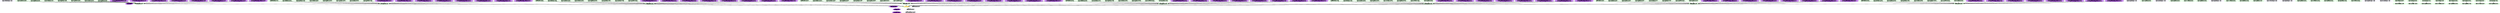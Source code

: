 digraph "g" {
	size = "30,30"
"rsc_c001n09_monitor_5000 <none>" [ style="dashed" color="blue" fontcolor="black" ]
"DcIPaddr_monitor_5000 c001n09" [ style="dashed" color="blue" fontcolor="black" ]
"rsc_c001n08_monitor_5000 <none>" [ style="dashed" color="blue" fontcolor="black" ]
"rsc_c001n08_delete_0 c001n02" [ style=bold color="green" fontcolor="black" ]
"rsc_c001n02_monitor_5000 <none>" [ style="dashed" color="blue" fontcolor="black" ]
"rsc_c001n06_delete_0 c001n02" [ style=bold color="green" fontcolor="black" ]
"rsc_c001n07_delete_0 c001n02" [ style=bold color="green" fontcolor="black" ]
"rsc_c001n08_delete_0 c001n03" [ style=bold color="green" fontcolor="black" ]
"rsc_c001n03_monitor_5000 <none>" [ style="dashed" color="blue" fontcolor="black" ]
"rsc_c001n07_delete_0 c001n03" [ style=bold color="green" fontcolor="black" ]
"rsc_c001n02_delete_0 c001n03" [ style=bold color="green" fontcolor="black" ]
"rsc_c001n08_delete_0 c001n04" [ style=bold color="green" fontcolor="black" ]
"rsc_c001n04_monitor_5000 <none>" [ style="dashed" color="blue" fontcolor="black" ]
"rsc_c001n05_monitor_5000 <none>" [ style="dashed" color="blue" fontcolor="black" ]
"rsc_c001n08_delete_0 c001n06" [ style=bold color="green" fontcolor="black" ]
"rsc_c001n09_delete_0 c001n06" [ style=bold color="green" fontcolor="black" ]
"rsc_c001n02_delete_0 c001n06" [ style=bold color="green" fontcolor="black" ]
"rsc_c001n03_delete_0 c001n06" [ style=bold color="green" fontcolor="black" ]
"rsc_c001n04_delete_0 c001n06" [ style=bold color="green" fontcolor="black" ]
"rsc_c001n06_monitor_5000 <none>" [ style="dashed" color="blue" fontcolor="black" ]
"rsc_c001n07_monitor_5000 <none>" [ style="dashed" color="blue" fontcolor="black" ]
"probe_complete" [ style=bold color="green" fontcolor="orange" ]
"probe_complete c001n09" [ style=bold color="green" fontcolor="black" ]
"rsc_c001n02_status_0 c001n09" [ style=bold color="green" fontcolor="black" ]
"rsc_c001n03_status_0 c001n09" [ style=bold color="green" fontcolor="black" ]
"rsc_c001n04_status_0 c001n09" [ style=bold color="green" fontcolor="black" ]
"rsc_c001n05_status_0 c001n09" [ style=bold color="green" fontcolor="black" ]
"rsc_c001n06_status_0 c001n09" [ style=bold color="green" fontcolor="black" ]
"rsc_c001n07_status_0 c001n09" [ style=bold color="green" fontcolor="black" ]
"rsc_c001n08_status_0 c001n09" [ style=bold color="green" fontcolor="black" ]
"DoFencing:child_DoFencing:0_status_0 c001n09" [ font_color=black style=filled fillcolor=purple ]
"DoFencing:child_DoFencing:1_status_0 c001n09" [ font_color=black style=filled fillcolor=purple ]
"DoFencing:child_DoFencing:2_status_0 c001n09" [ font_color=black style=filled fillcolor=purple ]
"DoFencing:child_DoFencing:3_status_0 c001n09" [ font_color=black style=filled fillcolor=purple ]
"DoFencing:child_DoFencing:4_status_0 c001n09" [ font_color=black style=filled fillcolor=purple ]
"DoFencing:child_DoFencing:5_status_0 c001n09" [ font_color=black style=filled fillcolor=purple ]
"DoFencing:child_DoFencing:6_status_0 c001n09" [ font_color=black style=filled fillcolor=purple ]
"DoFencing:child_DoFencing:7_status_0 c001n09" [ font_color=black style=filled fillcolor=purple ]
"probe_complete c001n02" [ style=bold color="green" fontcolor="black" ]
"DcIPaddr_status_0 c001n02" [ style=bold color="green" fontcolor="black" ]
"rsc_c001n09_status_0 c001n02" [ style=bold color="green" fontcolor="black" ]
"rsc_c001n03_status_0 c001n02" [ style=bold color="green" fontcolor="black" ]
"rsc_c001n04_status_0 c001n02" [ style=bold color="green" fontcolor="black" ]
"rsc_c001n05_status_0 c001n02" [ style=bold color="green" fontcolor="black" ]
"rsc_c001n06_status_0 c001n02" [ style=bold color="green" fontcolor="black" ]
"rsc_c001n07_status_0 c001n02" [ style=bold color="green" fontcolor="black" ]
"rsc_c001n08_status_0 c001n02" [ style=bold color="green" fontcolor="black" ]
"DoFencing:child_DoFencing:0_status_0 c001n02" [ font_color=black style=filled fillcolor=purple ]
"DoFencing:child_DoFencing:1_status_0 c001n02" [ font_color=black style=filled fillcolor=purple ]
"DoFencing:child_DoFencing:2_status_0 c001n02" [ font_color=black style=filled fillcolor=purple ]
"DoFencing:child_DoFencing:3_status_0 c001n02" [ font_color=black style=filled fillcolor=purple ]
"DoFencing:child_DoFencing:4_status_0 c001n02" [ font_color=black style=filled fillcolor=purple ]
"DoFencing:child_DoFencing:5_status_0 c001n02" [ font_color=black style=filled fillcolor=purple ]
"DoFencing:child_DoFencing:6_status_0 c001n02" [ font_color=black style=filled fillcolor=purple ]
"DoFencing:child_DoFencing:7_status_0 c001n02" [ font_color=black style=filled fillcolor=purple ]
"probe_complete c001n03" [ style=bold color="green" fontcolor="black" ]
"DcIPaddr_status_0 c001n03" [ style=bold color="green" fontcolor="black" ]
"rsc_c001n09_status_0 c001n03" [ style=bold color="green" fontcolor="black" ]
"rsc_c001n02_status_0 c001n03" [ style=bold color="green" fontcolor="black" ]
"rsc_c001n04_status_0 c001n03" [ style=bold color="green" fontcolor="black" ]
"rsc_c001n05_status_0 c001n03" [ style=bold color="green" fontcolor="black" ]
"rsc_c001n06_status_0 c001n03" [ style=bold color="green" fontcolor="black" ]
"rsc_c001n07_status_0 c001n03" [ style=bold color="green" fontcolor="black" ]
"rsc_c001n08_status_0 c001n03" [ style=bold color="green" fontcolor="black" ]
"DoFencing:child_DoFencing:0_status_0 c001n03" [ font_color=black style=filled fillcolor=purple ]
"DoFencing:child_DoFencing:1_status_0 c001n03" [ font_color=black style=filled fillcolor=purple ]
"DoFencing:child_DoFencing:2_status_0 c001n03" [ font_color=black style=filled fillcolor=purple ]
"DoFencing:child_DoFencing:3_status_0 c001n03" [ font_color=black style=filled fillcolor=purple ]
"DoFencing:child_DoFencing:4_status_0 c001n03" [ font_color=black style=filled fillcolor=purple ]
"DoFencing:child_DoFencing:5_status_0 c001n03" [ font_color=black style=filled fillcolor=purple ]
"DoFencing:child_DoFencing:6_status_0 c001n03" [ font_color=black style=filled fillcolor=purple ]
"DoFencing:child_DoFencing:7_status_0 c001n03" [ font_color=black style=filled fillcolor=purple ]
"probe_complete c001n04" [ style=bold color="green" fontcolor="black" ]
"DcIPaddr_status_0 c001n04" [ style=bold color="green" fontcolor="black" ]
"rsc_c001n09_status_0 c001n04" [ style=bold color="green" fontcolor="black" ]
"rsc_c001n02_status_0 c001n04" [ style=bold color="green" fontcolor="black" ]
"rsc_c001n03_status_0 c001n04" [ style=bold color="green" fontcolor="black" ]
"rsc_c001n05_status_0 c001n04" [ style=bold color="green" fontcolor="black" ]
"rsc_c001n06_status_0 c001n04" [ style=bold color="green" fontcolor="black" ]
"rsc_c001n07_status_0 c001n04" [ style=bold color="green" fontcolor="black" ]
"rsc_c001n08_status_0 c001n04" [ style=bold color="green" fontcolor="black" ]
"DoFencing:child_DoFencing:0_status_0 c001n04" [ font_color=black style=filled fillcolor=purple ]
"DoFencing:child_DoFencing:1_status_0 c001n04" [ font_color=black style=filled fillcolor=purple ]
"DoFencing:child_DoFencing:2_status_0 c001n04" [ font_color=black style=filled fillcolor=purple ]
"DoFencing:child_DoFencing:3_status_0 c001n04" [ font_color=black style=filled fillcolor=purple ]
"DoFencing:child_DoFencing:4_status_0 c001n04" [ font_color=black style=filled fillcolor=purple ]
"DoFencing:child_DoFencing:5_status_0 c001n04" [ font_color=black style=filled fillcolor=purple ]
"DoFencing:child_DoFencing:6_status_0 c001n04" [ font_color=black style=filled fillcolor=purple ]
"DoFencing:child_DoFencing:7_status_0 c001n04" [ font_color=black style=filled fillcolor=purple ]
"probe_complete c001n05" [ style=bold color="green" fontcolor="black" ]
"DcIPaddr_status_0 c001n05" [ style=bold color="green" fontcolor="black" ]
"rsc_c001n09_status_0 c001n05" [ style=bold color="green" fontcolor="black" ]
"rsc_c001n02_status_0 c001n05" [ style=bold color="green" fontcolor="black" ]
"rsc_c001n03_status_0 c001n05" [ style=bold color="green" fontcolor="black" ]
"rsc_c001n04_status_0 c001n05" [ style=bold color="green" fontcolor="black" ]
"rsc_c001n06_status_0 c001n05" [ style=bold color="green" fontcolor="black" ]
"rsc_c001n07_status_0 c001n05" [ style=bold color="green" fontcolor="black" ]
"rsc_c001n08_status_0 c001n05" [ style=bold color="green" fontcolor="black" ]
"DoFencing:child_DoFencing:0_status_0 c001n05" [ font_color=black style=filled fillcolor=purple ]
"DoFencing:child_DoFencing:1_status_0 c001n05" [ font_color=black style=filled fillcolor=purple ]
"DoFencing:child_DoFencing:2_status_0 c001n05" [ font_color=black style=filled fillcolor=purple ]
"DoFencing:child_DoFencing:3_status_0 c001n05" [ font_color=black style=filled fillcolor=purple ]
"DoFencing:child_DoFencing:4_status_0 c001n05" [ font_color=black style=filled fillcolor=purple ]
"DoFencing:child_DoFencing:5_status_0 c001n05" [ font_color=black style=filled fillcolor=purple ]
"DoFencing:child_DoFencing:6_status_0 c001n05" [ font_color=black style=filled fillcolor=purple ]
"DoFencing:child_DoFencing:7_status_0 c001n05" [ font_color=black style=filled fillcolor=purple ]
"probe_complete c001n06" [ style=bold color="green" fontcolor="black" ]
"DcIPaddr_status_0 c001n06" [ style=bold color="green" fontcolor="black" ]
"rsc_c001n09_status_0 c001n06" [ style=bold color="green" fontcolor="black" ]
"rsc_c001n02_status_0 c001n06" [ style=bold color="green" fontcolor="black" ]
"rsc_c001n03_status_0 c001n06" [ style=bold color="green" fontcolor="black" ]
"rsc_c001n04_status_0 c001n06" [ style=bold color="green" fontcolor="black" ]
"rsc_c001n05_status_0 c001n06" [ style=bold color="green" fontcolor="black" ]
"rsc_c001n07_status_0 c001n06" [ style=bold color="green" fontcolor="black" ]
"rsc_c001n08_status_0 c001n06" [ style=bold color="green" fontcolor="black" ]
"DoFencing:child_DoFencing:0_status_0 c001n06" [ font_color=black style=filled fillcolor=purple ]
"DoFencing:child_DoFencing:1_status_0 c001n06" [ font_color=black style=filled fillcolor=purple ]
"DoFencing:child_DoFencing:2_status_0 c001n06" [ font_color=black style=filled fillcolor=purple ]
"DoFencing:child_DoFencing:3_status_0 c001n06" [ font_color=black style=filled fillcolor=purple ]
"DoFencing:child_DoFencing:4_status_0 c001n06" [ font_color=black style=filled fillcolor=purple ]
"DoFencing:child_DoFencing:5_status_0 c001n06" [ font_color=black style=filled fillcolor=purple ]
"DoFencing:child_DoFencing:6_status_0 c001n06" [ font_color=black style=filled fillcolor=purple ]
"DoFencing:child_DoFencing:7_status_0 c001n06" [ font_color=black style=filled fillcolor=purple ]
"probe_complete c001n07" [ style=bold color="green" fontcolor="black" ]
"DcIPaddr_status_0 c001n07" [ style=bold color="green" fontcolor="black" ]
"rsc_c001n09_status_0 c001n07" [ style=bold color="green" fontcolor="black" ]
"rsc_c001n02_status_0 c001n07" [ style=bold color="green" fontcolor="black" ]
"rsc_c001n03_status_0 c001n07" [ style=bold color="green" fontcolor="black" ]
"rsc_c001n04_status_0 c001n07" [ style=bold color="green" fontcolor="black" ]
"rsc_c001n05_status_0 c001n07" [ style=bold color="green" fontcolor="black" ]
"rsc_c001n06_status_0 c001n07" [ style=bold color="green" fontcolor="black" ]
"rsc_c001n08_status_0 c001n07" [ style=bold color="green" fontcolor="black" ]
"DoFencing:child_DoFencing:0_status_0 c001n07" [ font_color=black style=filled fillcolor=purple ]
"DoFencing:child_DoFencing:1_status_0 c001n07" [ font_color=black style=filled fillcolor=purple ]
"DoFencing:child_DoFencing:2_status_0 c001n07" [ font_color=black style=filled fillcolor=purple ]
"DoFencing:child_DoFencing:3_status_0 c001n07" [ font_color=black style=filled fillcolor=purple ]
"DoFencing:child_DoFencing:4_status_0 c001n07" [ font_color=black style=filled fillcolor=purple ]
"DoFencing:child_DoFencing:5_status_0 c001n07" [ font_color=black style=filled fillcolor=purple ]
"DoFencing:child_DoFencing:6_status_0 c001n07" [ font_color=black style=filled fillcolor=purple ]
"DoFencing:child_DoFencing:7_status_0 c001n07" [ font_color=black style=filled fillcolor=purple ]
"probe_complete c001n08" [ style=bold color="green" fontcolor="black" ]
"DcIPaddr_status_0 c001n08" [ style=bold color="green" fontcolor="black" ]
"rsc_c001n09_status_0 c001n08" [ style=bold color="green" fontcolor="black" ]
"rsc_c001n02_status_0 c001n08" [ style=bold color="green" fontcolor="black" ]
"rsc_c001n03_status_0 c001n08" [ style=bold color="green" fontcolor="black" ]
"rsc_c001n04_status_0 c001n08" [ style=bold color="green" fontcolor="black" ]
"rsc_c001n05_status_0 c001n08" [ style=bold color="green" fontcolor="black" ]
"rsc_c001n06_status_0 c001n08" [ style=bold color="green" fontcolor="black" ]
"rsc_c001n07_status_0 c001n08" [ style=bold color="green" fontcolor="black" ]
"DoFencing:child_DoFencing:0_status_0 c001n08" [ font_color=black style=filled fillcolor=purple ]
"DoFencing:child_DoFencing:1_status_0 c001n08" [ font_color=black style=filled fillcolor=purple ]
"DoFencing:child_DoFencing:2_status_0 c001n08" [ font_color=black style=filled fillcolor=purple ]
"DoFencing:child_DoFencing:3_status_0 c001n08" [ font_color=black style=filled fillcolor=purple ]
"DoFencing:child_DoFencing:4_status_0 c001n08" [ font_color=black style=filled fillcolor=purple ]
"DoFencing:child_DoFencing:5_status_0 c001n08" [ font_color=black style=filled fillcolor=purple ]
"DoFencing:child_DoFencing:6_status_0 c001n08" [ font_color=black style=filled fillcolor=purple ]
"DoFencing:child_DoFencing:7_status_0 c001n08" [ font_color=black style=filled fillcolor=purple ]
"DcIPaddr_stop_0 c001n09" [ style="dashed" color="blue" fontcolor="black" ]
"DcIPaddr_start_0 c001n09" [ style="dashed" color="blue" fontcolor="black" ]
"rsc_c001n09_stop_0 c001n09" [ style=bold color="green" fontcolor="black" ]
"rsc_c001n09_delete_0 c001n09" [ style=bold color="green" fontcolor="black" ]
"rsc_c001n02_stop_0 c001n02" [ style=bold color="green" fontcolor="black" ]
"rsc_c001n02_delete_0 c001n02" [ style=bold color="green" fontcolor="black" ]
"rsc_c001n03_stop_0 c001n03" [ style=bold color="green" fontcolor="black" ]
"rsc_c001n03_delete_0 c001n03" [ style=bold color="green" fontcolor="black" ]
"rsc_c001n04_stop_0 c001n04" [ style=bold color="green" fontcolor="black" ]
"rsc_c001n04_delete_0 c001n04" [ style=bold color="green" fontcolor="black" ]
"rsc_c001n05_stop_0 c001n05" [ style=bold color="green" fontcolor="black" ]
"rsc_c001n05_delete_0 c001n05" [ style=bold color="green" fontcolor="black" ]
"rsc_c001n06_stop_0 c001n06" [ style=bold color="green" fontcolor="black" ]
"rsc_c001n06_delete_0 c001n06" [ style=bold color="green" fontcolor="black" ]
"rsc_c001n07_stop_0 c001n07" [ style=bold color="green" fontcolor="black" ]
"rsc_c001n07_delete_0 c001n07" [ style=bold color="green" fontcolor="black" ]
"rsc_c001n08_stop_0 c001n08" [ style=bold color="green" fontcolor="black" ]
"rsc_c001n08_delete_0 c001n08" [ style=bold color="green" fontcolor="black" ]
"DoFencing_start_0" [ font_color=black style=filled fillcolor=purple ]
"DoFencing_running_0" [ font_color=black style=filled fillcolor=purple ]
"DoFencing_stop_0" [ font_color=black style=filled fillcolor=purple ]
"DoFencing_stopped_0" [ font_color=black style=filled fillcolor=purple ]
"DcIPaddr_start_0 c001n09" -> "DcIPaddr_monitor_5000 c001n09" [ style = dashed]
"probe_complete c001n09" -> "probe_complete" [ style = bold]
"probe_complete c001n02" -> "probe_complete" [ style = bold]
"probe_complete c001n03" -> "probe_complete" [ style = bold]
"probe_complete c001n04" -> "probe_complete" [ style = bold]
"probe_complete c001n05" -> "probe_complete" [ style = bold]
"probe_complete c001n06" -> "probe_complete" [ style = bold]
"probe_complete c001n07" -> "probe_complete" [ style = bold]
"probe_complete c001n08" -> "probe_complete" [ style = bold]
"rsc_c001n02_status_0 c001n09" -> "probe_complete c001n09" [ style = bold]
"rsc_c001n03_status_0 c001n09" -> "probe_complete c001n09" [ style = bold]
"rsc_c001n04_status_0 c001n09" -> "probe_complete c001n09" [ style = bold]
"rsc_c001n05_status_0 c001n09" -> "probe_complete c001n09" [ style = bold]
"rsc_c001n06_status_0 c001n09" -> "probe_complete c001n09" [ style = bold]
"rsc_c001n07_status_0 c001n09" -> "probe_complete c001n09" [ style = bold]
"rsc_c001n08_status_0 c001n09" -> "probe_complete c001n09" [ style = bold]
"DoFencing:child_DoFencing:0_status_0 c001n09" -> "probe_complete c001n09" [ style = bold]
"DoFencing:child_DoFencing:1_status_0 c001n09" -> "probe_complete c001n09" [ style = bold]
"DoFencing:child_DoFencing:2_status_0 c001n09" -> "probe_complete c001n09" [ style = bold]
"DoFencing:child_DoFencing:3_status_0 c001n09" -> "probe_complete c001n09" [ style = bold]
"DoFencing:child_DoFencing:4_status_0 c001n09" -> "probe_complete c001n09" [ style = bold]
"DoFencing:child_DoFencing:5_status_0 c001n09" -> "probe_complete c001n09" [ style = bold]
"DoFencing:child_DoFencing:6_status_0 c001n09" -> "probe_complete c001n09" [ style = bold]
"DoFencing:child_DoFencing:7_status_0 c001n09" -> "probe_complete c001n09" [ style = bold]
"DcIPaddr_status_0 c001n02" -> "probe_complete c001n02" [ style = bold]
"rsc_c001n09_status_0 c001n02" -> "probe_complete c001n02" [ style = bold]
"rsc_c001n03_status_0 c001n02" -> "probe_complete c001n02" [ style = bold]
"rsc_c001n04_status_0 c001n02" -> "probe_complete c001n02" [ style = bold]
"rsc_c001n05_status_0 c001n02" -> "probe_complete c001n02" [ style = bold]
"rsc_c001n06_status_0 c001n02" -> "probe_complete c001n02" [ style = bold]
"rsc_c001n07_status_0 c001n02" -> "probe_complete c001n02" [ style = bold]
"rsc_c001n08_status_0 c001n02" -> "probe_complete c001n02" [ style = bold]
"DoFencing:child_DoFencing:0_status_0 c001n02" -> "probe_complete c001n02" [ style = bold]
"DoFencing:child_DoFencing:1_status_0 c001n02" -> "probe_complete c001n02" [ style = bold]
"DoFencing:child_DoFencing:2_status_0 c001n02" -> "probe_complete c001n02" [ style = bold]
"DoFencing:child_DoFencing:3_status_0 c001n02" -> "probe_complete c001n02" [ style = bold]
"DoFencing:child_DoFencing:4_status_0 c001n02" -> "probe_complete c001n02" [ style = bold]
"DoFencing:child_DoFencing:5_status_0 c001n02" -> "probe_complete c001n02" [ style = bold]
"DoFencing:child_DoFencing:6_status_0 c001n02" -> "probe_complete c001n02" [ style = bold]
"DoFencing:child_DoFencing:7_status_0 c001n02" -> "probe_complete c001n02" [ style = bold]
"DcIPaddr_status_0 c001n03" -> "probe_complete c001n03" [ style = bold]
"rsc_c001n09_status_0 c001n03" -> "probe_complete c001n03" [ style = bold]
"rsc_c001n02_status_0 c001n03" -> "probe_complete c001n03" [ style = bold]
"rsc_c001n04_status_0 c001n03" -> "probe_complete c001n03" [ style = bold]
"rsc_c001n05_status_0 c001n03" -> "probe_complete c001n03" [ style = bold]
"rsc_c001n06_status_0 c001n03" -> "probe_complete c001n03" [ style = bold]
"rsc_c001n07_status_0 c001n03" -> "probe_complete c001n03" [ style = bold]
"rsc_c001n08_status_0 c001n03" -> "probe_complete c001n03" [ style = bold]
"DoFencing:child_DoFencing:0_status_0 c001n03" -> "probe_complete c001n03" [ style = bold]
"DoFencing:child_DoFencing:1_status_0 c001n03" -> "probe_complete c001n03" [ style = bold]
"DoFencing:child_DoFencing:2_status_0 c001n03" -> "probe_complete c001n03" [ style = bold]
"DoFencing:child_DoFencing:3_status_0 c001n03" -> "probe_complete c001n03" [ style = bold]
"DoFencing:child_DoFencing:4_status_0 c001n03" -> "probe_complete c001n03" [ style = bold]
"DoFencing:child_DoFencing:5_status_0 c001n03" -> "probe_complete c001n03" [ style = bold]
"DoFencing:child_DoFencing:6_status_0 c001n03" -> "probe_complete c001n03" [ style = bold]
"DoFencing:child_DoFencing:7_status_0 c001n03" -> "probe_complete c001n03" [ style = bold]
"DcIPaddr_status_0 c001n04" -> "probe_complete c001n04" [ style = bold]
"rsc_c001n09_status_0 c001n04" -> "probe_complete c001n04" [ style = bold]
"rsc_c001n02_status_0 c001n04" -> "probe_complete c001n04" [ style = bold]
"rsc_c001n03_status_0 c001n04" -> "probe_complete c001n04" [ style = bold]
"rsc_c001n05_status_0 c001n04" -> "probe_complete c001n04" [ style = bold]
"rsc_c001n06_status_0 c001n04" -> "probe_complete c001n04" [ style = bold]
"rsc_c001n07_status_0 c001n04" -> "probe_complete c001n04" [ style = bold]
"rsc_c001n08_status_0 c001n04" -> "probe_complete c001n04" [ style = bold]
"DoFencing:child_DoFencing:0_status_0 c001n04" -> "probe_complete c001n04" [ style = bold]
"DoFencing:child_DoFencing:1_status_0 c001n04" -> "probe_complete c001n04" [ style = bold]
"DoFencing:child_DoFencing:2_status_0 c001n04" -> "probe_complete c001n04" [ style = bold]
"DoFencing:child_DoFencing:3_status_0 c001n04" -> "probe_complete c001n04" [ style = bold]
"DoFencing:child_DoFencing:4_status_0 c001n04" -> "probe_complete c001n04" [ style = bold]
"DoFencing:child_DoFencing:5_status_0 c001n04" -> "probe_complete c001n04" [ style = bold]
"DoFencing:child_DoFencing:6_status_0 c001n04" -> "probe_complete c001n04" [ style = bold]
"DoFencing:child_DoFencing:7_status_0 c001n04" -> "probe_complete c001n04" [ style = bold]
"DcIPaddr_status_0 c001n05" -> "probe_complete c001n05" [ style = bold]
"rsc_c001n09_status_0 c001n05" -> "probe_complete c001n05" [ style = bold]
"rsc_c001n02_status_0 c001n05" -> "probe_complete c001n05" [ style = bold]
"rsc_c001n03_status_0 c001n05" -> "probe_complete c001n05" [ style = bold]
"rsc_c001n04_status_0 c001n05" -> "probe_complete c001n05" [ style = bold]
"rsc_c001n06_status_0 c001n05" -> "probe_complete c001n05" [ style = bold]
"rsc_c001n07_status_0 c001n05" -> "probe_complete c001n05" [ style = bold]
"rsc_c001n08_status_0 c001n05" -> "probe_complete c001n05" [ style = bold]
"DoFencing:child_DoFencing:0_status_0 c001n05" -> "probe_complete c001n05" [ style = bold]
"DoFencing:child_DoFencing:1_status_0 c001n05" -> "probe_complete c001n05" [ style = bold]
"DoFencing:child_DoFencing:2_status_0 c001n05" -> "probe_complete c001n05" [ style = bold]
"DoFencing:child_DoFencing:3_status_0 c001n05" -> "probe_complete c001n05" [ style = bold]
"DoFencing:child_DoFencing:4_status_0 c001n05" -> "probe_complete c001n05" [ style = bold]
"DoFencing:child_DoFencing:5_status_0 c001n05" -> "probe_complete c001n05" [ style = bold]
"DoFencing:child_DoFencing:6_status_0 c001n05" -> "probe_complete c001n05" [ style = bold]
"DoFencing:child_DoFencing:7_status_0 c001n05" -> "probe_complete c001n05" [ style = bold]
"DcIPaddr_status_0 c001n06" -> "probe_complete c001n06" [ style = bold]
"rsc_c001n09_status_0 c001n06" -> "probe_complete c001n06" [ style = bold]
"rsc_c001n02_status_0 c001n06" -> "probe_complete c001n06" [ style = bold]
"rsc_c001n03_status_0 c001n06" -> "probe_complete c001n06" [ style = bold]
"rsc_c001n04_status_0 c001n06" -> "probe_complete c001n06" [ style = bold]
"rsc_c001n05_status_0 c001n06" -> "probe_complete c001n06" [ style = bold]
"rsc_c001n07_status_0 c001n06" -> "probe_complete c001n06" [ style = bold]
"rsc_c001n08_status_0 c001n06" -> "probe_complete c001n06" [ style = bold]
"DoFencing:child_DoFencing:0_status_0 c001n06" -> "probe_complete c001n06" [ style = bold]
"DoFencing:child_DoFencing:1_status_0 c001n06" -> "probe_complete c001n06" [ style = bold]
"DoFencing:child_DoFencing:2_status_0 c001n06" -> "probe_complete c001n06" [ style = bold]
"DoFencing:child_DoFencing:3_status_0 c001n06" -> "probe_complete c001n06" [ style = bold]
"DoFencing:child_DoFencing:4_status_0 c001n06" -> "probe_complete c001n06" [ style = bold]
"DoFencing:child_DoFencing:5_status_0 c001n06" -> "probe_complete c001n06" [ style = bold]
"DoFencing:child_DoFencing:6_status_0 c001n06" -> "probe_complete c001n06" [ style = bold]
"DoFencing:child_DoFencing:7_status_0 c001n06" -> "probe_complete c001n06" [ style = bold]
"DcIPaddr_status_0 c001n07" -> "probe_complete c001n07" [ style = bold]
"rsc_c001n09_status_0 c001n07" -> "probe_complete c001n07" [ style = bold]
"rsc_c001n02_status_0 c001n07" -> "probe_complete c001n07" [ style = bold]
"rsc_c001n03_status_0 c001n07" -> "probe_complete c001n07" [ style = bold]
"rsc_c001n04_status_0 c001n07" -> "probe_complete c001n07" [ style = bold]
"rsc_c001n05_status_0 c001n07" -> "probe_complete c001n07" [ style = bold]
"rsc_c001n06_status_0 c001n07" -> "probe_complete c001n07" [ style = bold]
"rsc_c001n08_status_0 c001n07" -> "probe_complete c001n07" [ style = bold]
"DoFencing:child_DoFencing:0_status_0 c001n07" -> "probe_complete c001n07" [ style = bold]
"DoFencing:child_DoFencing:1_status_0 c001n07" -> "probe_complete c001n07" [ style = bold]
"DoFencing:child_DoFencing:2_status_0 c001n07" -> "probe_complete c001n07" [ style = bold]
"DoFencing:child_DoFencing:3_status_0 c001n07" -> "probe_complete c001n07" [ style = bold]
"DoFencing:child_DoFencing:4_status_0 c001n07" -> "probe_complete c001n07" [ style = bold]
"DoFencing:child_DoFencing:5_status_0 c001n07" -> "probe_complete c001n07" [ style = bold]
"DoFencing:child_DoFencing:6_status_0 c001n07" -> "probe_complete c001n07" [ style = bold]
"DoFencing:child_DoFencing:7_status_0 c001n07" -> "probe_complete c001n07" [ style = bold]
"DcIPaddr_status_0 c001n08" -> "probe_complete c001n08" [ style = bold]
"rsc_c001n09_status_0 c001n08" -> "probe_complete c001n08" [ style = bold]
"rsc_c001n02_status_0 c001n08" -> "probe_complete c001n08" [ style = bold]
"rsc_c001n03_status_0 c001n08" -> "probe_complete c001n08" [ style = bold]
"rsc_c001n04_status_0 c001n08" -> "probe_complete c001n08" [ style = bold]
"rsc_c001n05_status_0 c001n08" -> "probe_complete c001n08" [ style = bold]
"rsc_c001n06_status_0 c001n08" -> "probe_complete c001n08" [ style = bold]
"rsc_c001n07_status_0 c001n08" -> "probe_complete c001n08" [ style = bold]
"DoFencing:child_DoFencing:0_status_0 c001n08" -> "probe_complete c001n08" [ style = bold]
"DoFencing:child_DoFencing:1_status_0 c001n08" -> "probe_complete c001n08" [ style = bold]
"DoFencing:child_DoFencing:2_status_0 c001n08" -> "probe_complete c001n08" [ style = bold]
"DoFencing:child_DoFencing:3_status_0 c001n08" -> "probe_complete c001n08" [ style = bold]
"DoFencing:child_DoFencing:4_status_0 c001n08" -> "probe_complete c001n08" [ style = bold]
"DoFencing:child_DoFencing:5_status_0 c001n08" -> "probe_complete c001n08" [ style = bold]
"DoFencing:child_DoFencing:6_status_0 c001n08" -> "probe_complete c001n08" [ style = bold]
"DoFencing:child_DoFencing:7_status_0 c001n08" -> "probe_complete c001n08" [ style = bold]
"probe_complete" -> "DcIPaddr_start_0 c001n09" [ style = dashed]
"DcIPaddr_stop_0 c001n09" -> "DcIPaddr_start_0 c001n09" [ style = dashed]
"rsc_c001n09_stop_0 c001n09" -> "rsc_c001n09_delete_0 c001n09" [ style = bold]
"rsc_c001n02_stop_0 c001n02" -> "rsc_c001n02_delete_0 c001n02" [ style = bold]
"rsc_c001n03_stop_0 c001n03" -> "rsc_c001n03_delete_0 c001n03" [ style = bold]
"rsc_c001n04_stop_0 c001n04" -> "rsc_c001n04_delete_0 c001n04" [ style = bold]
"rsc_c001n05_stop_0 c001n05" -> "rsc_c001n05_delete_0 c001n05" [ style = bold]
"rsc_c001n06_stop_0 c001n06" -> "rsc_c001n06_delete_0 c001n06" [ style = bold]
"rsc_c001n07_stop_0 c001n07" -> "rsc_c001n07_delete_0 c001n07" [ style = bold]
"rsc_c001n08_stop_0 c001n08" -> "rsc_c001n08_delete_0 c001n08" [ style = bold]
"probe_complete" -> "DoFencing_start_0" [ style = dashed]
"DoFencing_stopped_0" -> "DoFencing_start_0" [ style = dashed]
"DoFencing_start_0" -> "DoFencing_running_0" [ style = dashed]
"DoFencing_stop_0" -> "DoFencing_stopped_0" [ style = dashed]
}
